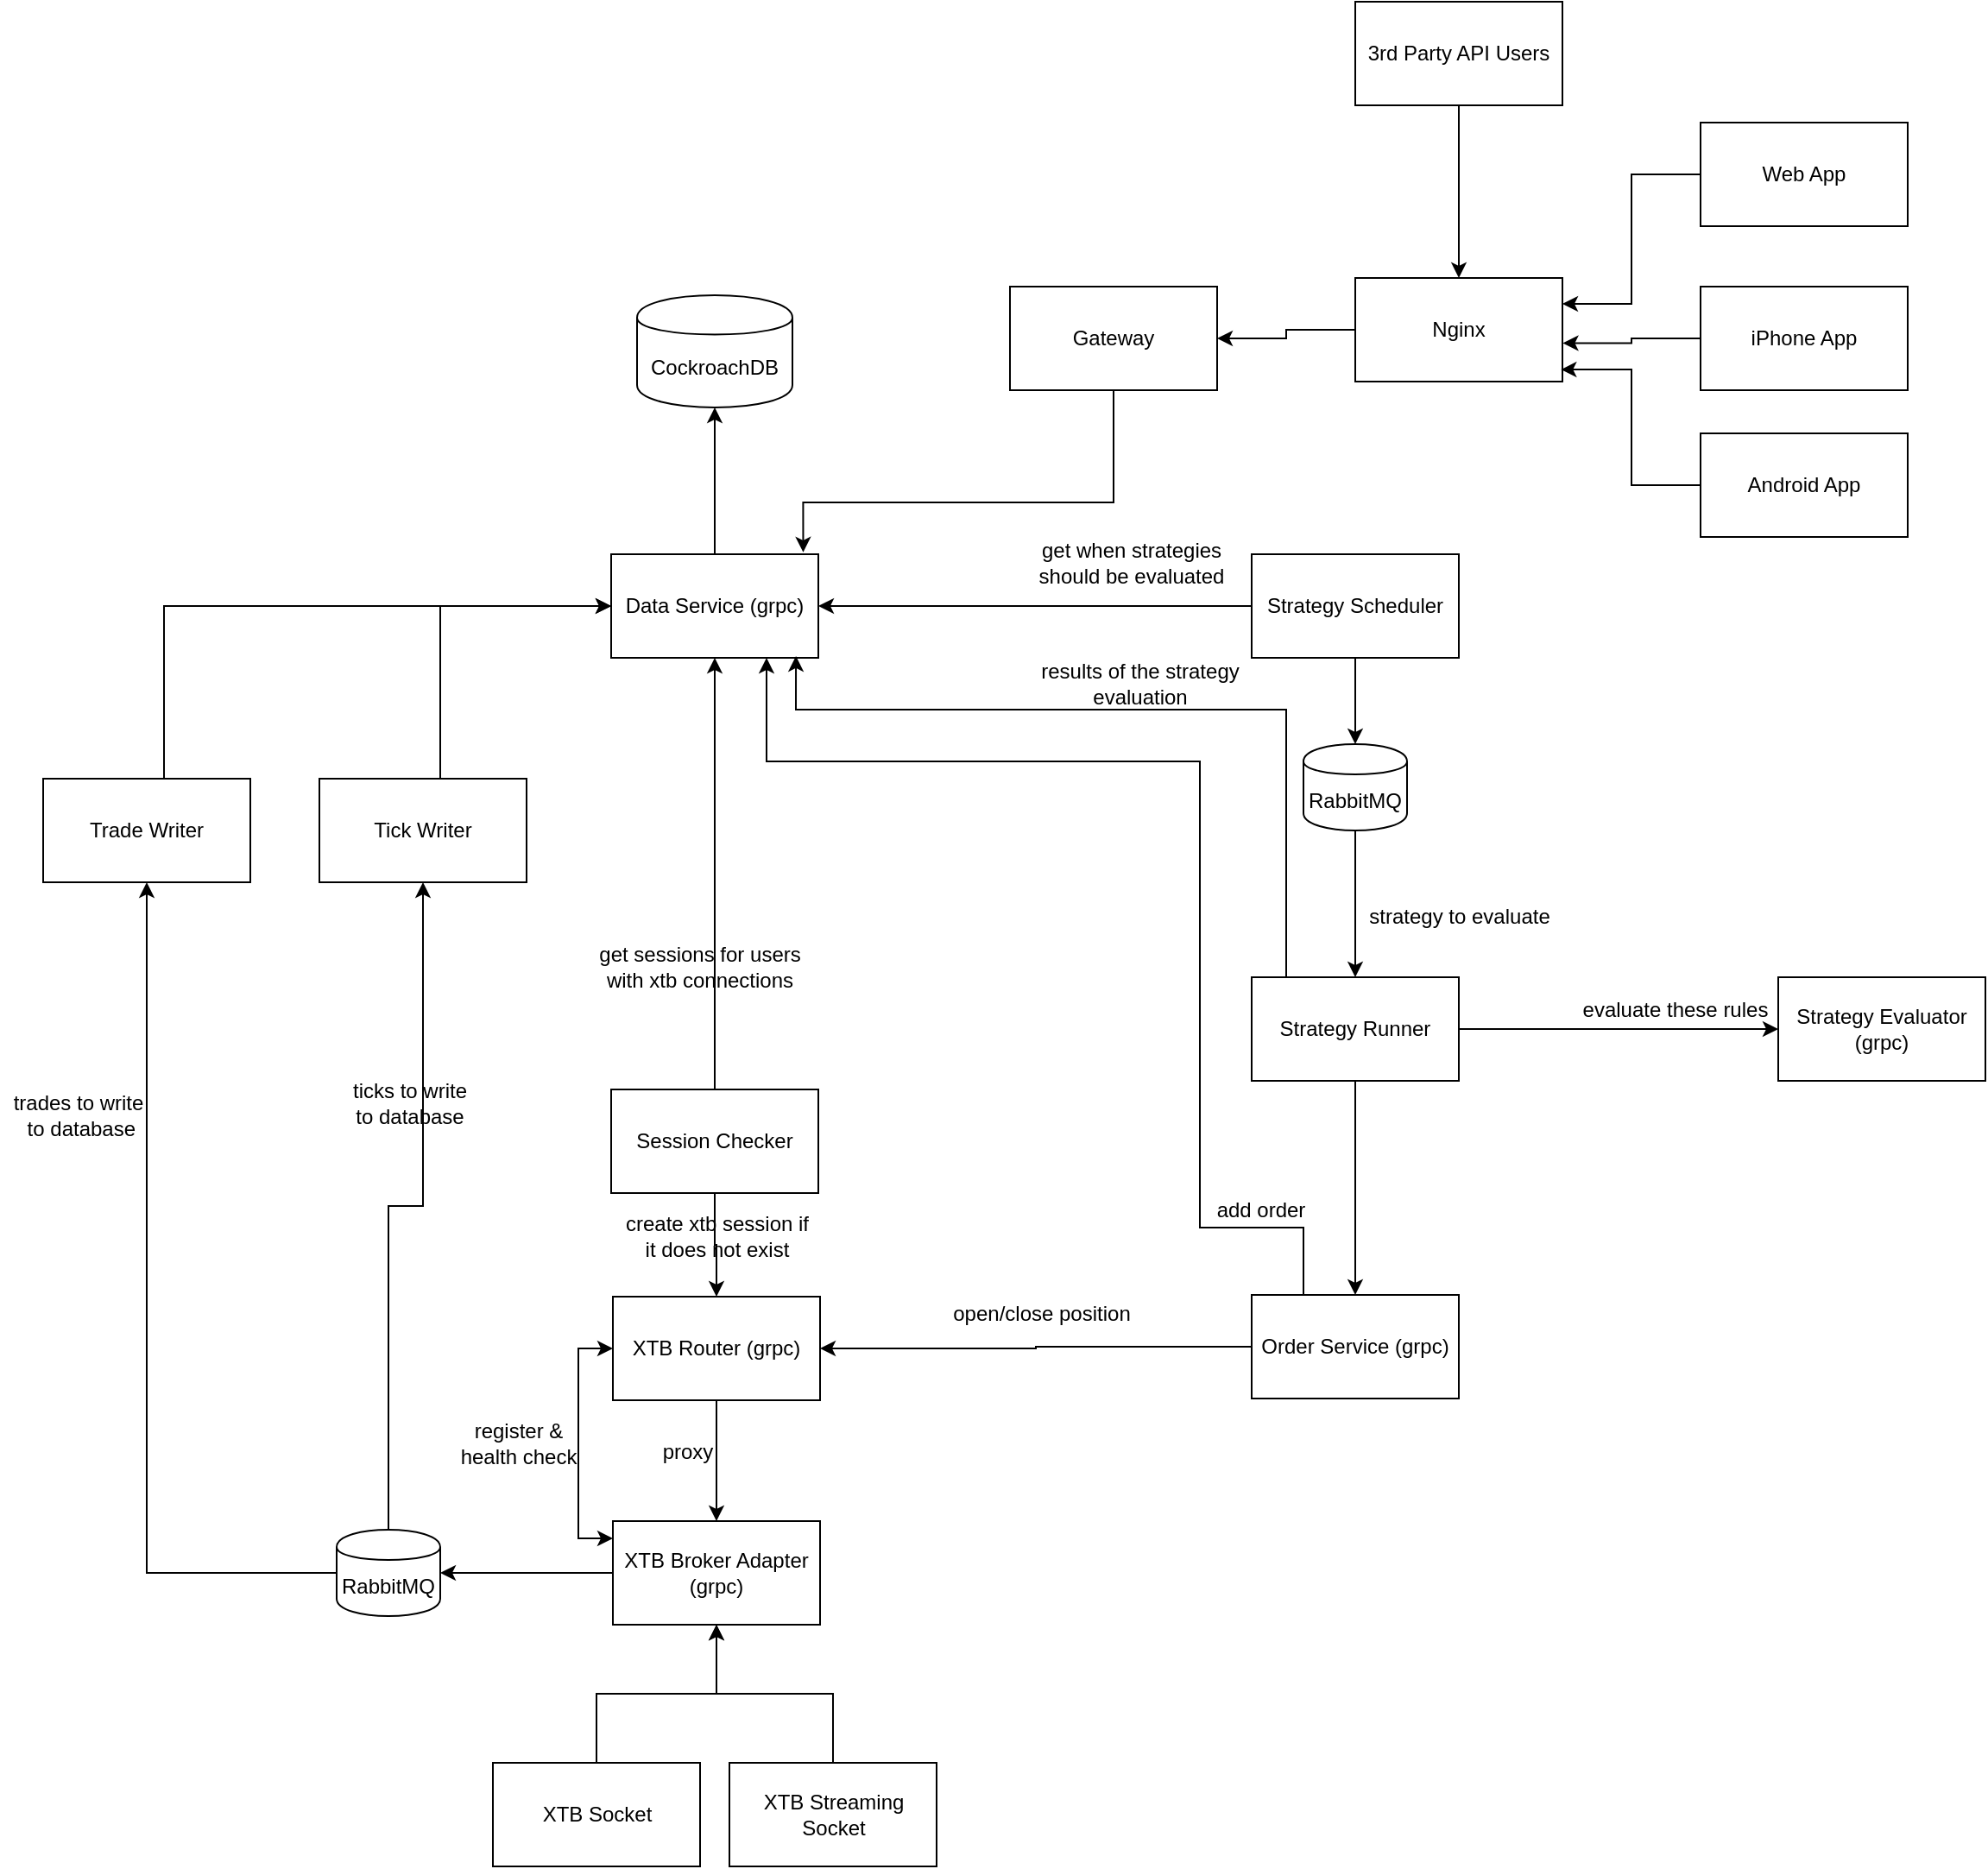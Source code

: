 <mxfile version="13.2.4" type="device"><diagram id="mt56MyUl0_J1er1D5t5D" name="Page-1"><mxGraphModel dx="1426" dy="777" grid="1" gridSize="10" guides="1" tooltips="1" connect="1" arrows="1" fold="1" page="1" pageScale="1" pageWidth="827" pageHeight="1169" math="0" shadow="0"><root><mxCell id="0"/><mxCell id="1" parent="0"/><mxCell id="1Z73lqVr-jZl32DwJvpF-14" style="edgeStyle=orthogonalEdgeStyle;rounded=0;orthogonalLoop=1;jettySize=auto;html=1;" parent="1" source="1Z73lqVr-jZl32DwJvpF-2" target="1Z73lqVr-jZl32DwJvpF-3" edge="1"><mxGeometry relative="1" as="geometry"/></mxCell><mxCell id="1Z73lqVr-jZl32DwJvpF-2" value="Data Service (grpc)" style="rounded=0;whiteSpace=wrap;html=1;" parent="1" vertex="1"><mxGeometry x="369" y="340" width="120" height="60" as="geometry"/></mxCell><mxCell id="1Z73lqVr-jZl32DwJvpF-3" value="CockroachDB" style="shape=cylinder;whiteSpace=wrap;html=1;boundedLbl=1;backgroundOutline=1;" parent="1" vertex="1"><mxGeometry x="384" y="190" width="90" height="65" as="geometry"/></mxCell><mxCell id="1Z73lqVr-jZl32DwJvpF-23" style="edgeStyle=orthogonalEdgeStyle;rounded=0;orthogonalLoop=1;jettySize=auto;html=1;" parent="1" source="1Z73lqVr-jZl32DwJvpF-4" target="1Z73lqVr-jZl32DwJvpF-7" edge="1"><mxGeometry relative="1" as="geometry"/></mxCell><mxCell id="1Z73lqVr-jZl32DwJvpF-88" style="edgeStyle=orthogonalEdgeStyle;rounded=0;orthogonalLoop=1;jettySize=auto;html=1;entryX=0;entryY=0.5;entryDx=0;entryDy=0;startArrow=classic;startFill=1;" parent="1" source="1Z73lqVr-jZl32DwJvpF-4" target="1Z73lqVr-jZl32DwJvpF-5" edge="1"><mxGeometry relative="1" as="geometry"><Array as="points"><mxPoint x="430" y="910"/><mxPoint x="350" y="910"/><mxPoint x="350" y="800"/></Array></mxGeometry></mxCell><mxCell id="1Z73lqVr-jZl32DwJvpF-4" value="XTB Broker Adapter (grpc)" style="rounded=0;whiteSpace=wrap;html=1;" parent="1" vertex="1"><mxGeometry x="370" y="900" width="120" height="60" as="geometry"/></mxCell><mxCell id="1Z73lqVr-jZl32DwJvpF-19" style="edgeStyle=orthogonalEdgeStyle;rounded=0;orthogonalLoop=1;jettySize=auto;html=1;entryX=0.5;entryY=0;entryDx=0;entryDy=0;" parent="1" source="1Z73lqVr-jZl32DwJvpF-5" target="1Z73lqVr-jZl32DwJvpF-4" edge="1"><mxGeometry relative="1" as="geometry"/></mxCell><mxCell id="1Z73lqVr-jZl32DwJvpF-5" value="XTB Router (grpc)" style="rounded=0;whiteSpace=wrap;html=1;" parent="1" vertex="1"><mxGeometry x="370" y="770" width="120" height="60" as="geometry"/></mxCell><mxCell id="pP1MrckGvKKx1T8F8YQp-1" style="edgeStyle=orthogonalEdgeStyle;rounded=0;orthogonalLoop=1;jettySize=auto;html=1;entryX=0;entryY=0.5;entryDx=0;entryDy=0;" edge="1" parent="1" source="1Z73lqVr-jZl32DwJvpF-6" target="1Z73lqVr-jZl32DwJvpF-2"><mxGeometry relative="1" as="geometry"><Array as="points"><mxPoint x="270" y="370"/></Array></mxGeometry></mxCell><mxCell id="1Z73lqVr-jZl32DwJvpF-6" value="Tick Writer" style="rounded=0;whiteSpace=wrap;html=1;" parent="1" vertex="1"><mxGeometry x="200" y="470" width="120" height="60" as="geometry"/></mxCell><mxCell id="1Z73lqVr-jZl32DwJvpF-27" style="edgeStyle=orthogonalEdgeStyle;rounded=0;orthogonalLoop=1;jettySize=auto;html=1;" parent="1" source="1Z73lqVr-jZl32DwJvpF-7" target="1Z73lqVr-jZl32DwJvpF-6" edge="1"><mxGeometry relative="1" as="geometry"/></mxCell><mxCell id="pP1MrckGvKKx1T8F8YQp-6" style="edgeStyle=orthogonalEdgeStyle;rounded=0;orthogonalLoop=1;jettySize=auto;html=1;entryX=0.5;entryY=1;entryDx=0;entryDy=0;" edge="1" parent="1" source="1Z73lqVr-jZl32DwJvpF-7" target="pP1MrckGvKKx1T8F8YQp-4"><mxGeometry relative="1" as="geometry"/></mxCell><mxCell id="1Z73lqVr-jZl32DwJvpF-7" value="RabbitMQ" style="shape=cylinder;whiteSpace=wrap;html=1;boundedLbl=1;backgroundOutline=1;" parent="1" vertex="1"><mxGeometry x="210" y="905" width="60" height="50" as="geometry"/></mxCell><mxCell id="1Z73lqVr-jZl32DwJvpF-17" style="edgeStyle=orthogonalEdgeStyle;rounded=0;orthogonalLoop=1;jettySize=auto;html=1;entryX=0;entryY=0.5;entryDx=0;entryDy=0;" parent="1" source="1Z73lqVr-jZl32DwJvpF-9" target="1Z73lqVr-jZl32DwJvpF-11" edge="1"><mxGeometry relative="1" as="geometry"/></mxCell><mxCell id="pP1MrckGvKKx1T8F8YQp-11" style="edgeStyle=orthogonalEdgeStyle;rounded=0;orthogonalLoop=1;jettySize=auto;html=1;entryX=0.892;entryY=0.983;entryDx=0;entryDy=0;entryPerimeter=0;" edge="1" parent="1" source="1Z73lqVr-jZl32DwJvpF-9" target="1Z73lqVr-jZl32DwJvpF-2"><mxGeometry relative="1" as="geometry"><Array as="points"><mxPoint x="760" y="430"/><mxPoint x="476" y="430"/></Array></mxGeometry></mxCell><mxCell id="pP1MrckGvKKx1T8F8YQp-20" style="edgeStyle=orthogonalEdgeStyle;rounded=0;orthogonalLoop=1;jettySize=auto;html=1;" edge="1" parent="1" source="1Z73lqVr-jZl32DwJvpF-9" target="pP1MrckGvKKx1T8F8YQp-19"><mxGeometry relative="1" as="geometry"/></mxCell><mxCell id="1Z73lqVr-jZl32DwJvpF-9" value="Strategy Runner" style="rounded=0;whiteSpace=wrap;html=1;" parent="1" vertex="1"><mxGeometry x="740" y="585" width="120" height="60" as="geometry"/></mxCell><mxCell id="1Z73lqVr-jZl32DwJvpF-15" style="edgeStyle=orthogonalEdgeStyle;rounded=0;orthogonalLoop=1;jettySize=auto;html=1;entryX=1;entryY=0.5;entryDx=0;entryDy=0;" parent="1" source="1Z73lqVr-jZl32DwJvpF-10" target="1Z73lqVr-jZl32DwJvpF-2" edge="1"><mxGeometry relative="1" as="geometry"/></mxCell><mxCell id="1Z73lqVr-jZl32DwJvpF-16" style="edgeStyle=orthogonalEdgeStyle;rounded=0;orthogonalLoop=1;jettySize=auto;html=1;entryX=0.5;entryY=0;entryDx=0;entryDy=0;" parent="1" source="1Z73lqVr-jZl32DwJvpF-57" target="1Z73lqVr-jZl32DwJvpF-9" edge="1"><mxGeometry relative="1" as="geometry"/></mxCell><mxCell id="1Z73lqVr-jZl32DwJvpF-10" value="Strategy Scheduler" style="rounded=0;whiteSpace=wrap;html=1;" parent="1" vertex="1"><mxGeometry x="740" y="340" width="120" height="60" as="geometry"/></mxCell><mxCell id="1Z73lqVr-jZl32DwJvpF-11" value="Strategy Evaluator (grpc)" style="rounded=0;whiteSpace=wrap;html=1;" parent="1" vertex="1"><mxGeometry x="1045" y="585" width="120" height="60" as="geometry"/></mxCell><mxCell id="1Z73lqVr-jZl32DwJvpF-21" style="edgeStyle=orthogonalEdgeStyle;rounded=0;orthogonalLoop=1;jettySize=auto;html=1;" parent="1" source="1Z73lqVr-jZl32DwJvpF-13" target="1Z73lqVr-jZl32DwJvpF-2" edge="1"><mxGeometry relative="1" as="geometry"/></mxCell><mxCell id="1Z73lqVr-jZl32DwJvpF-22" style="edgeStyle=orthogonalEdgeStyle;rounded=0;orthogonalLoop=1;jettySize=auto;html=1;" parent="1" source="1Z73lqVr-jZl32DwJvpF-13" target="1Z73lqVr-jZl32DwJvpF-5" edge="1"><mxGeometry relative="1" as="geometry"/></mxCell><mxCell id="1Z73lqVr-jZl32DwJvpF-13" value="Session Checker" style="rounded=0;whiteSpace=wrap;html=1;" parent="1" vertex="1"><mxGeometry x="369" y="650" width="120" height="60" as="geometry"/></mxCell><mxCell id="1Z73lqVr-jZl32DwJvpF-34" style="edgeStyle=orthogonalEdgeStyle;rounded=0;orthogonalLoop=1;jettySize=auto;html=1;entryX=0.927;entryY=-0.018;entryDx=0;entryDy=0;entryPerimeter=0;" parent="1" source="1Z73lqVr-jZl32DwJvpF-32" target="1Z73lqVr-jZl32DwJvpF-2" edge="1"><mxGeometry relative="1" as="geometry"><Array as="points"><mxPoint x="660" y="310"/><mxPoint x="480" y="310"/></Array></mxGeometry></mxCell><mxCell id="1Z73lqVr-jZl32DwJvpF-32" value="Gateway" style="rounded=0;whiteSpace=wrap;html=1;" parent="1" vertex="1"><mxGeometry x="600" y="185" width="120" height="60" as="geometry"/></mxCell><mxCell id="1Z73lqVr-jZl32DwJvpF-36" style="edgeStyle=orthogonalEdgeStyle;rounded=0;orthogonalLoop=1;jettySize=auto;html=1;entryX=1;entryY=0.5;entryDx=0;entryDy=0;" parent="1" source="1Z73lqVr-jZl32DwJvpF-35" target="1Z73lqVr-jZl32DwJvpF-32" edge="1"><mxGeometry relative="1" as="geometry"/></mxCell><mxCell id="1Z73lqVr-jZl32DwJvpF-35" value="Nginx" style="rounded=0;whiteSpace=wrap;html=1;" parent="1" vertex="1"><mxGeometry x="800" y="180" width="120" height="60" as="geometry"/></mxCell><mxCell id="1Z73lqVr-jZl32DwJvpF-40" style="edgeStyle=orthogonalEdgeStyle;rounded=0;orthogonalLoop=1;jettySize=auto;html=1;entryX=1.002;entryY=0.629;entryDx=0;entryDy=0;entryPerimeter=0;" parent="1" source="1Z73lqVr-jZl32DwJvpF-39" target="1Z73lqVr-jZl32DwJvpF-35" edge="1"><mxGeometry relative="1" as="geometry"/></mxCell><mxCell id="1Z73lqVr-jZl32DwJvpF-39" value="iPhone App" style="rounded=0;whiteSpace=wrap;html=1;" parent="1" vertex="1"><mxGeometry x="1000" y="185" width="120" height="60" as="geometry"/></mxCell><mxCell id="1Z73lqVr-jZl32DwJvpF-46" style="edgeStyle=orthogonalEdgeStyle;rounded=0;orthogonalLoop=1;jettySize=auto;html=1;entryX=0.993;entryY=0.884;entryDx=0;entryDy=0;entryPerimeter=0;" parent="1" source="1Z73lqVr-jZl32DwJvpF-43" target="1Z73lqVr-jZl32DwJvpF-35" edge="1"><mxGeometry relative="1" as="geometry"/></mxCell><mxCell id="1Z73lqVr-jZl32DwJvpF-43" value="Android App" style="rounded=0;whiteSpace=wrap;html=1;" parent="1" vertex="1"><mxGeometry x="1000" y="270" width="120" height="60" as="geometry"/></mxCell><mxCell id="1Z73lqVr-jZl32DwJvpF-45" style="edgeStyle=orthogonalEdgeStyle;rounded=0;orthogonalLoop=1;jettySize=auto;html=1;entryX=1;entryY=0.25;entryDx=0;entryDy=0;" parent="1" source="1Z73lqVr-jZl32DwJvpF-44" target="1Z73lqVr-jZl32DwJvpF-35" edge="1"><mxGeometry relative="1" as="geometry"/></mxCell><mxCell id="1Z73lqVr-jZl32DwJvpF-44" value="Web App" style="rounded=0;whiteSpace=wrap;html=1;" parent="1" vertex="1"><mxGeometry x="1000" y="90" width="120" height="60" as="geometry"/></mxCell><mxCell id="1Z73lqVr-jZl32DwJvpF-48" style="edgeStyle=orthogonalEdgeStyle;rounded=0;orthogonalLoop=1;jettySize=auto;html=1;entryX=0.5;entryY=0;entryDx=0;entryDy=0;" parent="1" source="1Z73lqVr-jZl32DwJvpF-47" target="1Z73lqVr-jZl32DwJvpF-35" edge="1"><mxGeometry relative="1" as="geometry"/></mxCell><mxCell id="1Z73lqVr-jZl32DwJvpF-47" value="3rd Party API Users" style="rounded=0;whiteSpace=wrap;html=1;" parent="1" vertex="1"><mxGeometry x="800" y="20" width="120" height="60" as="geometry"/></mxCell><mxCell id="1Z73lqVr-jZl32DwJvpF-91" value="get when strategies &lt;br&gt;should be evaluated" style="text;html=1;align=center;verticalAlign=middle;resizable=0;points=[];autosize=1;" parent="1" vertex="1"><mxGeometry x="610" y="330" width="120" height="30" as="geometry"/></mxCell><mxCell id="1Z73lqVr-jZl32DwJvpF-92" value="strategy to evaluate" style="text;html=1;align=center;verticalAlign=middle;resizable=0;points=[];autosize=1;rotation=0;" parent="1" vertex="1"><mxGeometry x="800" y="540" width="120" height="20" as="geometry"/></mxCell><mxCell id="1Z73lqVr-jZl32DwJvpF-93" value="evaluate these rules" style="text;html=1;align=center;verticalAlign=middle;resizable=0;points=[];autosize=1;" parent="1" vertex="1"><mxGeometry x="925" y="594" width="120" height="20" as="geometry"/></mxCell><mxCell id="1Z73lqVr-jZl32DwJvpF-94" value="results of the strategy&lt;br&gt;evaluation" style="text;html=1;align=center;verticalAlign=middle;resizable=0;points=[];autosize=1;" parent="1" vertex="1"><mxGeometry x="610" y="400" width="130" height="30" as="geometry"/></mxCell><mxCell id="1Z73lqVr-jZl32DwJvpF-95" value="open/close position" style="text;html=1;align=center;verticalAlign=middle;resizable=0;points=[];autosize=1;" parent="1" vertex="1"><mxGeometry x="557.5" y="770" width="120" height="20" as="geometry"/></mxCell><mxCell id="1Z73lqVr-jZl32DwJvpF-96" value="get sessions for users &lt;br&gt;with xtb connections" style="text;html=1;align=center;verticalAlign=middle;resizable=0;points=[];autosize=1;" parent="1" vertex="1"><mxGeometry x="355" y="564" width="130" height="30" as="geometry"/></mxCell><mxCell id="1Z73lqVr-jZl32DwJvpF-97" value="create xtb session if &lt;br&gt;it does not exist" style="text;html=1;align=center;verticalAlign=middle;resizable=0;points=[];autosize=1;" parent="1" vertex="1"><mxGeometry x="370" y="720" width="120" height="30" as="geometry"/></mxCell><mxCell id="1Z73lqVr-jZl32DwJvpF-98" value="proxy" style="text;html=1;align=center;verticalAlign=middle;resizable=0;points=[];autosize=1;" parent="1" vertex="1"><mxGeometry x="393" y="850" width="40" height="20" as="geometry"/></mxCell><mxCell id="1Z73lqVr-jZl32DwJvpF-101" value="ticks to write&lt;br&gt;to database" style="text;html=1;align=center;verticalAlign=middle;resizable=0;points=[];autosize=1;" parent="1" vertex="1"><mxGeometry x="212" y="643" width="80" height="30" as="geometry"/></mxCell><mxCell id="pP1MrckGvKKx1T8F8YQp-8" style="edgeStyle=orthogonalEdgeStyle;rounded=0;orthogonalLoop=1;jettySize=auto;html=1;entryX=0;entryY=0.5;entryDx=0;entryDy=0;" edge="1" parent="1" source="pP1MrckGvKKx1T8F8YQp-4" target="1Z73lqVr-jZl32DwJvpF-2"><mxGeometry relative="1" as="geometry"><Array as="points"><mxPoint x="110" y="370"/></Array></mxGeometry></mxCell><mxCell id="pP1MrckGvKKx1T8F8YQp-4" value="Trade Writer" style="rounded=0;whiteSpace=wrap;html=1;" vertex="1" parent="1"><mxGeometry x="40" y="470" width="120" height="60" as="geometry"/></mxCell><mxCell id="pP1MrckGvKKx1T8F8YQp-7" value="trades to write&lt;br&gt;&amp;nbsp;to database" style="text;html=1;align=center;verticalAlign=middle;resizable=0;points=[];autosize=1;" vertex="1" parent="1"><mxGeometry x="15" y="650" width="90" height="30" as="geometry"/></mxCell><mxCell id="pP1MrckGvKKx1T8F8YQp-16" style="edgeStyle=orthogonalEdgeStyle;rounded=0;orthogonalLoop=1;jettySize=auto;html=1;" edge="1" parent="1" source="pP1MrckGvKKx1T8F8YQp-14" target="1Z73lqVr-jZl32DwJvpF-4"><mxGeometry relative="1" as="geometry"/></mxCell><mxCell id="pP1MrckGvKKx1T8F8YQp-14" value="XTB Socket" style="rounded=0;whiteSpace=wrap;html=1;" vertex="1" parent="1"><mxGeometry x="300.5" y="1040" width="120" height="60" as="geometry"/></mxCell><mxCell id="pP1MrckGvKKx1T8F8YQp-17" style="edgeStyle=orthogonalEdgeStyle;rounded=0;orthogonalLoop=1;jettySize=auto;html=1;" edge="1" parent="1" source="pP1MrckGvKKx1T8F8YQp-15"><mxGeometry relative="1" as="geometry"><mxPoint x="430" y="960" as="targetPoint"/><Array as="points"><mxPoint x="498" y="1000"/><mxPoint x="430" y="1000"/></Array></mxGeometry></mxCell><mxCell id="pP1MrckGvKKx1T8F8YQp-15" value="XTB Streaming Socket" style="rounded=0;whiteSpace=wrap;html=1;" vertex="1" parent="1"><mxGeometry x="437.5" y="1040" width="120" height="60" as="geometry"/></mxCell><mxCell id="1Z73lqVr-jZl32DwJvpF-57" value="RabbitMQ" style="shape=cylinder;whiteSpace=wrap;html=1;boundedLbl=1;backgroundOutline=1;" parent="1" vertex="1"><mxGeometry x="770" y="450" width="60" height="50" as="geometry"/></mxCell><mxCell id="pP1MrckGvKKx1T8F8YQp-18" style="edgeStyle=orthogonalEdgeStyle;rounded=0;orthogonalLoop=1;jettySize=auto;html=1;entryX=0.5;entryY=0;entryDx=0;entryDy=0;" edge="1" parent="1" source="1Z73lqVr-jZl32DwJvpF-10" target="1Z73lqVr-jZl32DwJvpF-57"><mxGeometry relative="1" as="geometry"><mxPoint x="800" y="400" as="sourcePoint"/><mxPoint x="800" y="620" as="targetPoint"/></mxGeometry></mxCell><mxCell id="pP1MrckGvKKx1T8F8YQp-21" style="edgeStyle=orthogonalEdgeStyle;rounded=0;orthogonalLoop=1;jettySize=auto;html=1;entryX=1;entryY=0.5;entryDx=0;entryDy=0;" edge="1" parent="1" source="pP1MrckGvKKx1T8F8YQp-19" target="1Z73lqVr-jZl32DwJvpF-5"><mxGeometry relative="1" as="geometry"/></mxCell><mxCell id="pP1MrckGvKKx1T8F8YQp-25" style="edgeStyle=orthogonalEdgeStyle;rounded=0;orthogonalLoop=1;jettySize=auto;html=1;entryX=0.75;entryY=1;entryDx=0;entryDy=0;" edge="1" parent="1" source="pP1MrckGvKKx1T8F8YQp-19" target="1Z73lqVr-jZl32DwJvpF-2"><mxGeometry relative="1" as="geometry"><Array as="points"><mxPoint x="770" y="730"/><mxPoint x="710" y="730"/><mxPoint x="710" y="460"/><mxPoint x="459" y="460"/></Array></mxGeometry></mxCell><mxCell id="pP1MrckGvKKx1T8F8YQp-19" value="Order Service (grpc)" style="rounded=0;whiteSpace=wrap;html=1;" vertex="1" parent="1"><mxGeometry x="740" y="769" width="120" height="60" as="geometry"/></mxCell><mxCell id="pP1MrckGvKKx1T8F8YQp-26" value="add order" style="text;html=1;align=center;verticalAlign=middle;resizable=0;points=[];autosize=1;" vertex="1" parent="1"><mxGeometry x="710" y="710" width="70" height="20" as="geometry"/></mxCell><mxCell id="pP1MrckGvKKx1T8F8YQp-27" value="register &amp;amp; &lt;br&gt;health check" style="text;html=1;align=center;verticalAlign=middle;resizable=0;points=[];autosize=1;" vertex="1" parent="1"><mxGeometry x="275" y="840" width="80" height="30" as="geometry"/></mxCell></root></mxGraphModel></diagram></mxfile>